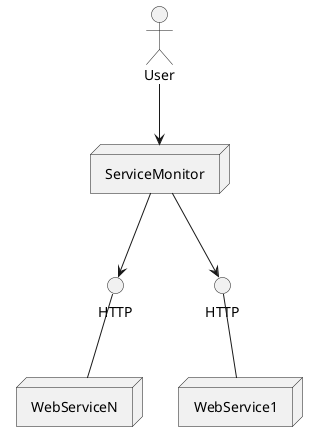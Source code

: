 @startuml

actor User

node ServiceMonitor

node WebService1
node WebServiceN

interface "HTTP" as Interface1
interface "HTTP" as InterfaceN

User --> ServiceMonitor

WebService1 -UP- Interface1
WebServiceN -UP- InterfaceN

ServiceMonitor --> Interface1
ServiceMonitor --> InterfaceN

@enduml